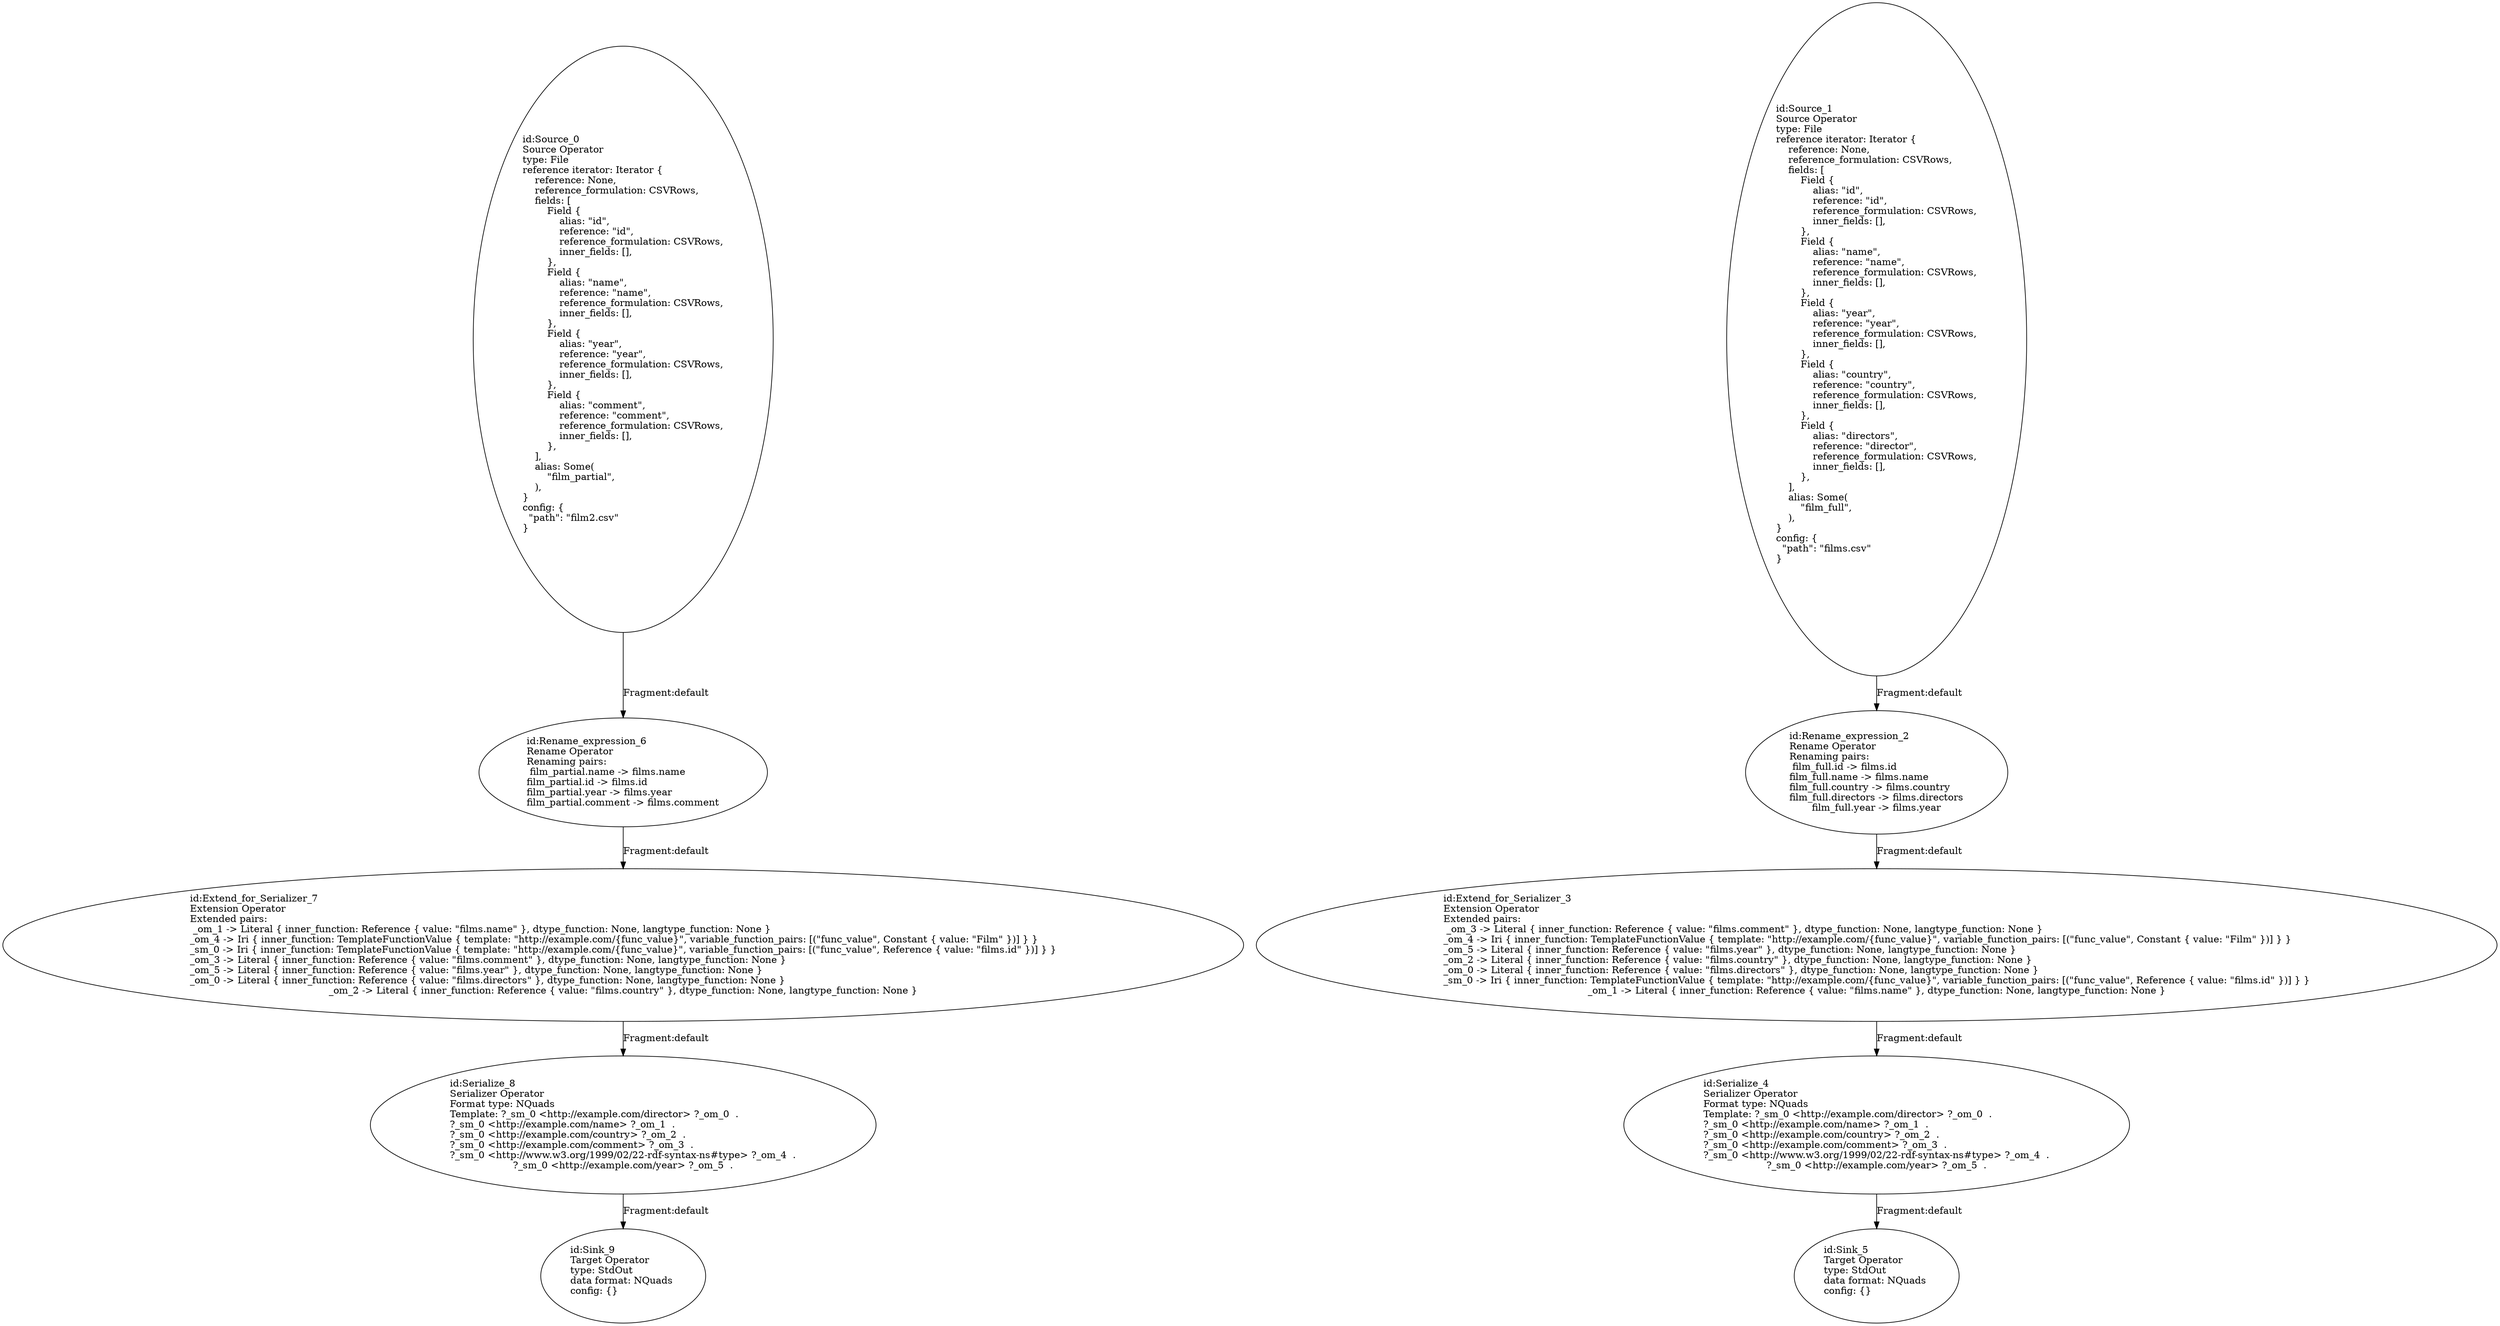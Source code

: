 digraph {
    0 [ label = "id:Source_0 \lSource Operator\ltype: File \lreference iterator: Iterator {\l    reference: None,\l    reference_formulation: CSVRows,\l    fields: [\l        Field {\l            alias: \"id\",\l            reference: \"id\",\l            reference_formulation: CSVRows,\l            inner_fields: [],\l        },\l        Field {\l            alias: \"name\",\l            reference: \"name\",\l            reference_formulation: CSVRows,\l            inner_fields: [],\l        },\l        Field {\l            alias: \"year\",\l            reference: \"year\",\l            reference_formulation: CSVRows,\l            inner_fields: [],\l        },\l        Field {\l            alias: \"comment\",\l            reference: \"comment\",\l            reference_formulation: CSVRows,\l            inner_fields: [],\l        },\l    ],\l    alias: Some(\l        \"film_partial\",\l    ),\l} \lconfig: {\l  \"path\": \"film2.csv\"\l}\l             " ]
    1 [ label = "id:Source_1 \lSource Operator\ltype: File \lreference iterator: Iterator {\l    reference: None,\l    reference_formulation: CSVRows,\l    fields: [\l        Field {\l            alias: \"id\",\l            reference: \"id\",\l            reference_formulation: CSVRows,\l            inner_fields: [],\l        },\l        Field {\l            alias: \"name\",\l            reference: \"name\",\l            reference_formulation: CSVRows,\l            inner_fields: [],\l        },\l        Field {\l            alias: \"year\",\l            reference: \"year\",\l            reference_formulation: CSVRows,\l            inner_fields: [],\l        },\l        Field {\l            alias: \"country\",\l            reference: \"country\",\l            reference_formulation: CSVRows,\l            inner_fields: [],\l        },\l        Field {\l            alias: \"directors\",\l            reference: \"director\",\l            reference_formulation: CSVRows,\l            inner_fields: [],\l        },\l    ],\l    alias: Some(\l        \"film_full\",\l    ),\l} \lconfig: {\l  \"path\": \"films.csv\"\l}\l             " ]
    2 [ label = "id:Rename_expression_2 \lRename Operator\lRenaming pairs:\l film_full.id -> films.id\lfilm_full.name -> films.name\lfilm_full.country -> films.country\lfilm_full.directors -> films.directors\lfilm_full.year -> films.year" ]
    3 [ label = "id:Extend_for_Serializer_3 \lExtension Operator\lExtended pairs: \l _om_3 -> Literal { inner_function: Reference { value: \"films.comment\" }, dtype_function: None, langtype_function: None }\l_om_4 -> Iri { inner_function: TemplateFunctionValue { template: \"http://example.com/{func_value}\", variable_function_pairs: [(\"func_value\", Constant { value: \"Film\" })] } }\l_om_5 -> Literal { inner_function: Reference { value: \"films.year\" }, dtype_function: None, langtype_function: None }\l_om_2 -> Literal { inner_function: Reference { value: \"films.country\" }, dtype_function: None, langtype_function: None }\l_om_0 -> Literal { inner_function: Reference { value: \"films.directors\" }, dtype_function: None, langtype_function: None }\l_sm_0 -> Iri { inner_function: TemplateFunctionValue { template: \"http://example.com/{func_value}\", variable_function_pairs: [(\"func_value\", Reference { value: \"films.id\" })] } }\l_om_1 -> Literal { inner_function: Reference { value: \"films.name\" }, dtype_function: None, langtype_function: None }" ]
    4 [ label = "id:Serialize_4 \lSerializer Operator\lFormat type: NQuads\lTemplate: ?_sm_0 <http://example.com/director> ?_om_0  .\l?_sm_0 <http://example.com/name> ?_om_1  .\l?_sm_0 <http://example.com/country> ?_om_2  .\l?_sm_0 <http://example.com/comment> ?_om_3  .\l?_sm_0 <http://www.w3.org/1999/02/22-rdf-syntax-ns#type> ?_om_4  .\l?_sm_0 <http://example.com/year> ?_om_5  ." ]
    5 [ label = "id:Sink_5 \lTarget Operator\ltype: StdOut \ldata format: NQuads \lconfig: {}\l             " ]
    6 [ label = "id:Rename_expression_6 \lRename Operator\lRenaming pairs:\l film_partial.name -> films.name\lfilm_partial.id -> films.id\lfilm_partial.year -> films.year\lfilm_partial.comment -> films.comment" ]
    7 [ label = "id:Extend_for_Serializer_7 \lExtension Operator\lExtended pairs: \l _om_1 -> Literal { inner_function: Reference { value: \"films.name\" }, dtype_function: None, langtype_function: None }\l_om_4 -> Iri { inner_function: TemplateFunctionValue { template: \"http://example.com/{func_value}\", variable_function_pairs: [(\"func_value\", Constant { value: \"Film\" })] } }\l_sm_0 -> Iri { inner_function: TemplateFunctionValue { template: \"http://example.com/{func_value}\", variable_function_pairs: [(\"func_value\", Reference { value: \"films.id\" })] } }\l_om_3 -> Literal { inner_function: Reference { value: \"films.comment\" }, dtype_function: None, langtype_function: None }\l_om_5 -> Literal { inner_function: Reference { value: \"films.year\" }, dtype_function: None, langtype_function: None }\l_om_0 -> Literal { inner_function: Reference { value: \"films.directors\" }, dtype_function: None, langtype_function: None }\l_om_2 -> Literal { inner_function: Reference { value: \"films.country\" }, dtype_function: None, langtype_function: None }" ]
    8 [ label = "id:Serialize_8 \lSerializer Operator\lFormat type: NQuads\lTemplate: ?_sm_0 <http://example.com/director> ?_om_0  .\l?_sm_0 <http://example.com/name> ?_om_1  .\l?_sm_0 <http://example.com/country> ?_om_2  .\l?_sm_0 <http://example.com/comment> ?_om_3  .\l?_sm_0 <http://www.w3.org/1999/02/22-rdf-syntax-ns#type> ?_om_4  .\l?_sm_0 <http://example.com/year> ?_om_5  ." ]
    9 [ label = "id:Sink_9 \lTarget Operator\ltype: StdOut \ldata format: NQuads \lconfig: {}\l             " ]
    1 -> 2 [ label = "Fragment:default" ]
    2 -> 3 [ label = "Fragment:default" ]
    3 -> 4 [ label = "Fragment:default" ]
    4 -> 5 [ label = "Fragment:default" ]
    0 -> 6 [ label = "Fragment:default" ]
    6 -> 7 [ label = "Fragment:default" ]
    7 -> 8 [ label = "Fragment:default" ]
    8 -> 9 [ label = "Fragment:default" ]
}

